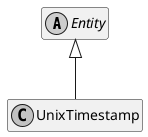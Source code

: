 ﻿@startuml
skinparam monochrome true
hide empty members

abstract class Entity {
}

Entity <|-- UnixTimestamp

class UnixTimestamp {
}

@enduml
